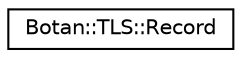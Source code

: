digraph "Graphical Class Hierarchy"
{
  edge [fontname="Helvetica",fontsize="10",labelfontname="Helvetica",labelfontsize="10"];
  node [fontname="Helvetica",fontsize="10",shape=record];
  rankdir="LR";
  Node0 [label="Botan::TLS::Record",height=0.2,width=0.4,color="black", fillcolor="white", style="filled",URL="$class_botan_1_1_t_l_s_1_1_record.html"];
}
